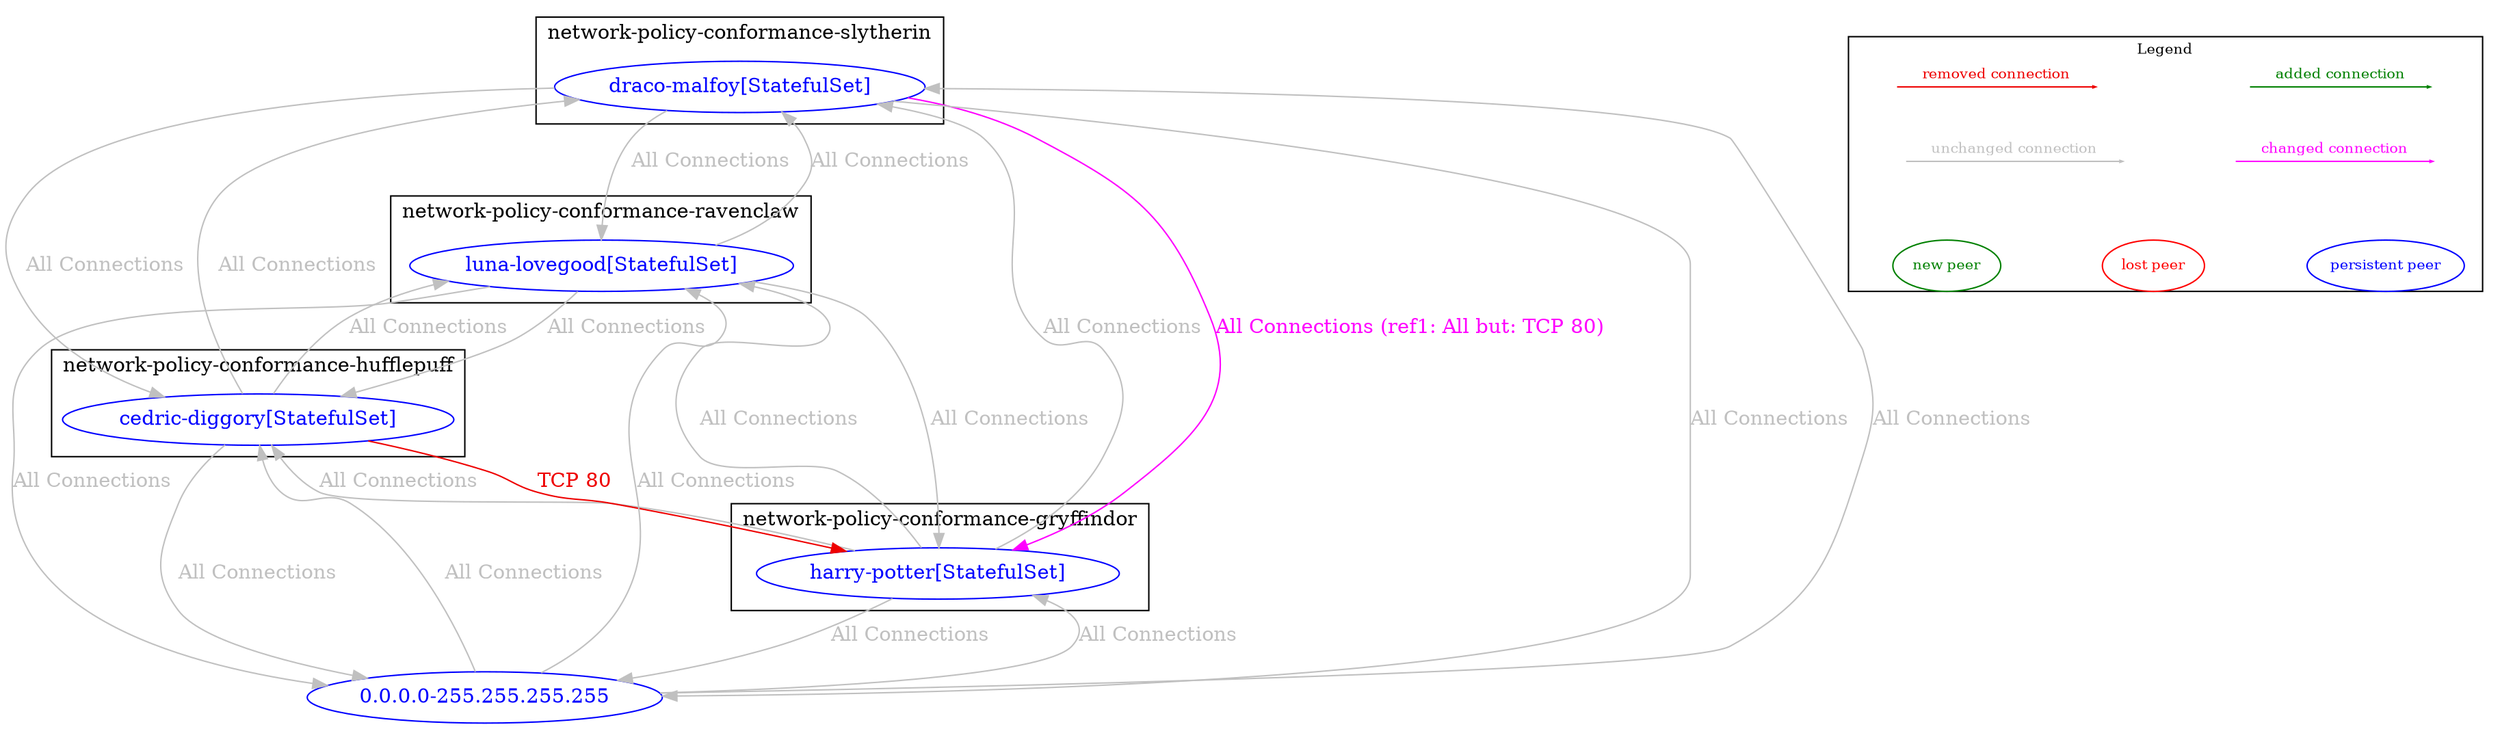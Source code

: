 digraph {
	subgraph "cluster_network_policy_conformance_gryffindor" {
		color="black"
		fontcolor="black"
		"network-policy-conformance-gryffindor/harry-potter[StatefulSet]" [label="harry-potter[StatefulSet]" color="blue" fontcolor="blue"]
		label="network-policy-conformance-gryffindor"
	}
	subgraph "cluster_network_policy_conformance_hufflepuff" {
		color="black"
		fontcolor="black"
		"network-policy-conformance-hufflepuff/cedric-diggory[StatefulSet]" [label="cedric-diggory[StatefulSet]" color="blue" fontcolor="blue"]
		label="network-policy-conformance-hufflepuff"
	}
	subgraph "cluster_network_policy_conformance_ravenclaw" {
		color="black"
		fontcolor="black"
		"network-policy-conformance-ravenclaw/luna-lovegood[StatefulSet]" [label="luna-lovegood[StatefulSet]" color="blue" fontcolor="blue"]
		label="network-policy-conformance-ravenclaw"
	}
	subgraph "cluster_network_policy_conformance_slytherin" {
		color="black"
		fontcolor="black"
		"network-policy-conformance-slytherin/draco-malfoy[StatefulSet]" [label="draco-malfoy[StatefulSet]" color="blue" fontcolor="blue"]
		label="network-policy-conformance-slytherin"
	}
	"0.0.0.0-255.255.255.255" [label="0.0.0.0-255.255.255.255" color="blue" fontcolor="blue"]
	"0.0.0.0-255.255.255.255" -> "network-policy-conformance-gryffindor/harry-potter[StatefulSet]" [label="All Connections" color="grey" fontcolor="grey" weight=0.5]
	"0.0.0.0-255.255.255.255" -> "network-policy-conformance-hufflepuff/cedric-diggory[StatefulSet]" [label="All Connections" color="grey" fontcolor="grey" weight=0.5]
	"0.0.0.0-255.255.255.255" -> "network-policy-conformance-ravenclaw/luna-lovegood[StatefulSet]" [label="All Connections" color="grey" fontcolor="grey" weight=0.5]
	"0.0.0.0-255.255.255.255" -> "network-policy-conformance-slytherin/draco-malfoy[StatefulSet]" [label="All Connections" color="grey" fontcolor="grey" weight=0.5]
	"network-policy-conformance-gryffindor/harry-potter[StatefulSet]" -> "0.0.0.0-255.255.255.255" [label="All Connections" color="grey" fontcolor="grey" weight=1]
	"network-policy-conformance-gryffindor/harry-potter[StatefulSet]" -> "network-policy-conformance-hufflepuff/cedric-diggory[StatefulSet]" [label="All Connections" color="grey" fontcolor="grey" weight=0.5]
	"network-policy-conformance-gryffindor/harry-potter[StatefulSet]" -> "network-policy-conformance-ravenclaw/luna-lovegood[StatefulSet]" [label="All Connections" color="grey" fontcolor="grey" weight=0.5]
	"network-policy-conformance-gryffindor/harry-potter[StatefulSet]" -> "network-policy-conformance-slytherin/draco-malfoy[StatefulSet]" [label="All Connections" color="grey" fontcolor="grey" weight=0.5]
	"network-policy-conformance-hufflepuff/cedric-diggory[StatefulSet]" -> "0.0.0.0-255.255.255.255" [label="All Connections" color="grey" fontcolor="grey" weight=1]
	"network-policy-conformance-hufflepuff/cedric-diggory[StatefulSet]" -> "network-policy-conformance-gryffindor/harry-potter[StatefulSet]" [label="TCP 80" color="red2" fontcolor="red2" weight=1]
	"network-policy-conformance-hufflepuff/cedric-diggory[StatefulSet]" -> "network-policy-conformance-ravenclaw/luna-lovegood[StatefulSet]" [label="All Connections" color="grey" fontcolor="grey" weight=0.5]
	"network-policy-conformance-hufflepuff/cedric-diggory[StatefulSet]" -> "network-policy-conformance-slytherin/draco-malfoy[StatefulSet]" [label="All Connections" color="grey" fontcolor="grey" weight=0.5]
	"network-policy-conformance-ravenclaw/luna-lovegood[StatefulSet]" -> "0.0.0.0-255.255.255.255" [label="All Connections" color="grey" fontcolor="grey" weight=1]
	"network-policy-conformance-ravenclaw/luna-lovegood[StatefulSet]" -> "network-policy-conformance-gryffindor/harry-potter[StatefulSet]" [label="All Connections" color="grey" fontcolor="grey" weight=1]
	"network-policy-conformance-ravenclaw/luna-lovegood[StatefulSet]" -> "network-policy-conformance-hufflepuff/cedric-diggory[StatefulSet]" [label="All Connections" color="grey" fontcolor="grey" weight=1]
	"network-policy-conformance-ravenclaw/luna-lovegood[StatefulSet]" -> "network-policy-conformance-slytherin/draco-malfoy[StatefulSet]" [label="All Connections" color="grey" fontcolor="grey" weight=0.5]
	"network-policy-conformance-slytherin/draco-malfoy[StatefulSet]" -> "0.0.0.0-255.255.255.255" [label="All Connections" color="grey" fontcolor="grey" weight=1]
	"network-policy-conformance-slytherin/draco-malfoy[StatefulSet]" -> "network-policy-conformance-gryffindor/harry-potter[StatefulSet]" [label="All Connections (ref1: All but: TCP 80)" color="magenta" fontcolor="magenta" weight=1]
	"network-policy-conformance-slytherin/draco-malfoy[StatefulSet]" -> "network-policy-conformance-hufflepuff/cedric-diggory[StatefulSet]" [label="All Connections" color="grey" fontcolor="grey" weight=1]
	"network-policy-conformance-slytherin/draco-malfoy[StatefulSet]" -> "network-policy-conformance-ravenclaw/luna-lovegood[StatefulSet]" [label="All Connections" color="grey" fontcolor="grey" weight=1]
	nodesep=0.5
	subgraph cluster_legend {
		label="Legend"
		fontsize = 10
		margin=0
		a [style=invis height=0 width=0]
		b [style=invis height=0 width=0]
		c [style=invis height=0 width=0]
		d [style=invis height=0 width=0]
		e [style=invis height=0 width=0]
		f [style=invis height=0 width=0]
		g [style=invis height=0 width=0]
		h [style=invis height=0 width=0]
		{rank=source a b c d}
		{rank=same e f g h}
		a -> b [label="added connection", color="#008000" fontcolor="#008000" fontsize = 10 arrowsize=0.2]
		c -> d [label="removed connection", color="red2" fontcolor="red2" fontsize = 10 arrowsize=0.2]
		e -> f [label="changed connection", color="magenta" fontcolor="magenta" fontsize = 10 arrowsize=0.2]
		g -> h [label="unchanged connection", color="grey" fontcolor="grey" fontsize = 10 arrowsize=0.2]
		np [label="new peer" color="#008000" fontcolor="#008000" fontsize = 10]
		lp [label="lost peer" color="red" fontcolor="red" fontsize = 10]
		pp [label="persistent peer" color="blue" fontcolor="blue" fontsize = 10]
		{rank=sink np lp pp}
		np->lp [style=invis]
		lp->pp [style=invis]
	}
}